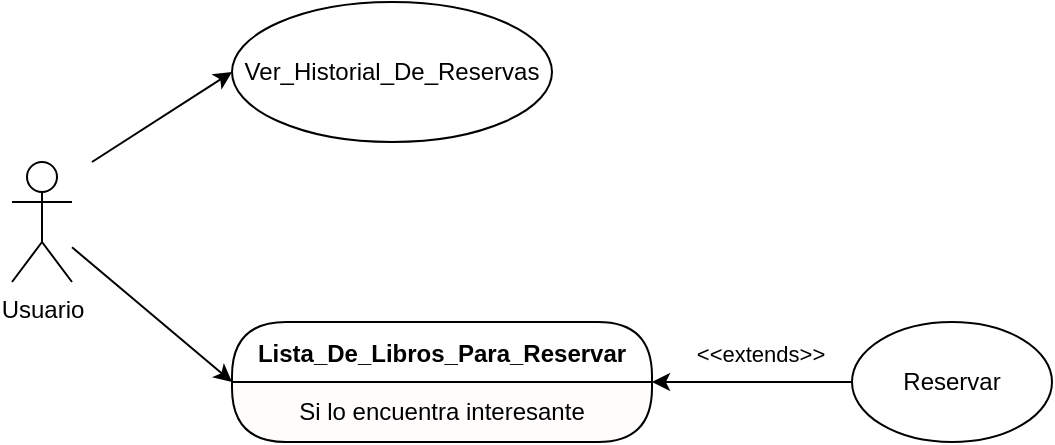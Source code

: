 <mxfile version="21.3.8" type="google" pages="4">
  <diagram name="Diagrama" id="8bbd0ywaLyHZ3J73YPNQ">
    <mxGraphModel grid="1" page="1" gridSize="10" guides="1" tooltips="1" connect="1" arrows="1" fold="1" pageScale="1" pageWidth="827" pageHeight="1169" math="0" shadow="0">
      <root>
        <object label="" id="0">
          <mxCell />
        </object>
        <mxCell id="1" parent="0" />
        <mxCell id="rlP28RDaj0d5bKgRM90T-1" value="Usuario" style="shape=umlActor;verticalLabelPosition=bottom;verticalAlign=top;html=1;outlineConnect=0;" vertex="1" parent="1">
          <mxGeometry x="70" y="300" width="30" height="60" as="geometry" />
        </mxCell>
        <mxCell id="rlP28RDaj0d5bKgRM90T-2" value="Ver_Historial_De_Reservas" style="ellipse;whiteSpace=wrap;html=1;" vertex="1" parent="1">
          <mxGeometry x="180" y="220" width="160" height="70" as="geometry" />
        </mxCell>
        <mxCell id="rlP28RDaj0d5bKgRM90T-5" value="Reservar" style="ellipse;whiteSpace=wrap;html=1;" vertex="1" parent="1">
          <mxGeometry x="490" y="380" width="100" height="60" as="geometry" />
        </mxCell>
        <mxCell id="rlP28RDaj0d5bKgRM90T-9" value="Lista_De_Libros_Para_Reservar" style="swimlane;fontStyle=1;align=center;verticalAlign=middle;childLayout=stackLayout;horizontal=1;startSize=30;horizontalStack=0;resizeParent=0;resizeLast=1;container=0;collapsible=0;rounded=1;arcSize=30;swimlaneFillColor=#FFFCFC;dropTarget=0;" vertex="1" parent="1">
          <mxGeometry x="180" y="380" width="210" height="60" as="geometry" />
        </mxCell>
        <mxCell id="rlP28RDaj0d5bKgRM90T-10" value="Si lo encuentra interesante" style="text;html=1;strokeColor=none;fillColor=none;align=center;verticalAlign=middle;spacingLeft=4;spacingRight=4;whiteSpace=wrap;overflow=hidden;rotatable=0;fontColor=#000000;" vertex="1" parent="rlP28RDaj0d5bKgRM90T-9">
          <mxGeometry y="30" width="210" height="30" as="geometry" />
        </mxCell>
        <mxCell id="rlP28RDaj0d5bKgRM90T-11" value="si quiere" style="text;html=1;strokeColor=none;fillColor=none;align=center;verticalAlign=middle;spacingLeft=4;spacingRight=4;whiteSpace=wrap;overflow=hidden;rotatable=0;fontColor=#000000;" vertex="1" parent="rlP28RDaj0d5bKgRM90T-9">
          <mxGeometry y="60" width="210" as="geometry" />
        </mxCell>
        <mxCell id="rlP28RDaj0d5bKgRM90T-12" value="" style="endArrow=classic;html=1;rounded=0;exitX=0;exitY=0.5;exitDx=0;exitDy=0;entryX=1;entryY=0;entryDx=0;entryDy=0;" edge="1" parent="1" source="rlP28RDaj0d5bKgRM90T-5" target="rlP28RDaj0d5bKgRM90T-10">
          <mxGeometry width="50" height="50" relative="1" as="geometry">
            <mxPoint x="450" y="350" as="sourcePoint" />
            <mxPoint x="500" y="300" as="targetPoint" />
          </mxGeometry>
        </mxCell>
        <mxCell id="rlP28RDaj0d5bKgRM90T-13" value="&amp;lt;&amp;lt;extends&amp;gt;&amp;gt;" style="edgeLabel;html=1;align=center;verticalAlign=middle;resizable=0;points=[];" connectable="0" vertex="1" parent="1">
          <mxGeometry x="449.996" y="400.0" as="geometry">
            <mxPoint x="-6" y="-4" as="offset" />
          </mxGeometry>
        </mxCell>
        <mxCell id="rlP28RDaj0d5bKgRM90T-14" value="" style="endArrow=classic;html=1;rounded=0;entryX=0;entryY=0.5;entryDx=0;entryDy=0;" edge="1" parent="1" target="rlP28RDaj0d5bKgRM90T-2">
          <mxGeometry width="50" height="50" relative="1" as="geometry">
            <mxPoint x="110" y="300" as="sourcePoint" />
            <mxPoint x="80" y="310" as="targetPoint" />
          </mxGeometry>
        </mxCell>
        <mxCell id="rlP28RDaj0d5bKgRM90T-15" value="" style="endArrow=classic;html=1;rounded=0;entryX=0;entryY=0;entryDx=0;entryDy=0;" edge="1" parent="1" source="rlP28RDaj0d5bKgRM90T-1" target="rlP28RDaj0d5bKgRM90T-10">
          <mxGeometry width="50" height="50" relative="1" as="geometry">
            <mxPoint x="120" y="370" as="sourcePoint" />
            <mxPoint x="190" y="265" as="targetPoint" />
          </mxGeometry>
        </mxCell>
      </root>
    </mxGraphModel>
  </diagram>
  <diagram id="5Tt-wHoTVm6kTGx1YyK-" name="Interfaz Historial Reservas">
    <mxGraphModel grid="1" page="1" gridSize="10" guides="1" tooltips="1" connect="1" arrows="1" fold="1" pageScale="1" pageWidth="827" pageHeight="1169" math="0" shadow="0">
      <root>
        <mxCell id="0" />
        <mxCell id="1" parent="0" />
        <mxCell id="G_y9MyFMC9i7A-GmETFA-1" value="BIBLIOTECA" style="text;html=1;align=center;verticalAlign=middle;resizable=0;points=[];autosize=1;strokeColor=none;fillColor=none;spacing=2;fontSize=20;fontStyle=1" vertex="1" parent="1">
          <mxGeometry x="295" y="70" width="150" height="40" as="geometry" />
        </mxCell>
        <mxCell id="G_y9MyFMC9i7A-GmETFA-2" value="Gestión de Reservas" style="rounded=1;whiteSpace=wrap;html=1;" vertex="1" parent="1">
          <mxGeometry x="150" y="150" width="90" height="30" as="geometry" />
        </mxCell>
        <mxCell id="G_y9MyFMC9i7A-GmETFA-3" value="Reseñas" style="rounded=1;whiteSpace=wrap;html=1;" vertex="1" parent="1">
          <mxGeometry x="280" y="150" width="80" height="30" as="geometry" />
        </mxCell>
        <mxCell id="G_y9MyFMC9i7A-GmETFA-4" value="Panel de Amigos" style="rounded=1;whiteSpace=wrap;html=1;" vertex="1" parent="1">
          <mxGeometry x="400" y="150" width="90" height="30" as="geometry" />
        </mxCell>
        <mxCell id="G_y9MyFMC9i7A-GmETFA-5" value="Foros" style="rounded=1;whiteSpace=wrap;html=1;" vertex="1" parent="1">
          <mxGeometry x="530" y="150" width="80" height="30" as="geometry" />
        </mxCell>
        <mxCell id="G_y9MyFMC9i7A-GmETFA-7" value="Libro 1" style="text;html=1;align=center;verticalAlign=middle;resizable=0;points=[];autosize=1;strokeColor=none;fillColor=none;" vertex="1" parent="1">
          <mxGeometry x="220" y="288" width="60" height="30" as="geometry" />
        </mxCell>
        <mxCell id="G_y9MyFMC9i7A-GmETFA-8" value="Libro 2" style="text;html=1;align=center;verticalAlign=middle;resizable=0;points=[];autosize=1;strokeColor=none;fillColor=none;" vertex="1" parent="1">
          <mxGeometry x="220" y="330" width="60" height="30" as="geometry" />
        </mxCell>
        <mxCell id="G_y9MyFMC9i7A-GmETFA-9" value="Libro 3" style="text;html=1;align=center;verticalAlign=middle;resizable=0;points=[];autosize=1;strokeColor=none;fillColor=none;" vertex="1" parent="1">
          <mxGeometry x="220" y="372" width="60" height="30" as="geometry" />
        </mxCell>
        <mxCell id="G_y9MyFMC9i7A-GmETFA-12" value="Historial de reservas" style="text;html=1;align=center;verticalAlign=middle;resizable=0;points=[];autosize=1;strokeColor=none;fillColor=none;fontSize=14;fontStyle=1" vertex="1" parent="1">
          <mxGeometry x="160" y="238" width="160" height="30" as="geometry" />
        </mxCell>
        <mxCell id="G_y9MyFMC9i7A-GmETFA-14" value="3/05/2313" style="text;html=1;align=center;verticalAlign=middle;resizable=0;points=[];autosize=1;strokeColor=none;fillColor=none;" vertex="1" parent="1">
          <mxGeometry x="300" y="288" width="80" height="30" as="geometry" />
        </mxCell>
        <mxCell id="G_y9MyFMC9i7A-GmETFA-15" value="3/05/2340" style="text;html=1;align=center;verticalAlign=middle;resizable=0;points=[];autosize=1;strokeColor=none;fillColor=none;" vertex="1" parent="1">
          <mxGeometry x="300" y="330" width="80" height="30" as="geometry" />
        </mxCell>
        <mxCell id="G_y9MyFMC9i7A-GmETFA-16" value="3/05/2432" style="text;html=1;align=center;verticalAlign=middle;resizable=0;points=[];autosize=1;strokeColor=none;fillColor=none;" vertex="1" parent="1">
          <mxGeometry x="300" y="372" width="80" height="30" as="geometry" />
        </mxCell>
        <mxCell id="aRdNdRQWxRqsHX5gGlEQ-2" value="" style="swimlane;startSize=0;" vertex="1" parent="1">
          <mxGeometry x="140" y="70" width="480" height="340" as="geometry" />
        </mxCell>
      </root>
    </mxGraphModel>
  </diagram>
  <diagram id="NUo6D5zrEw9QIr_jhlUB" name="Interfaz Gestión Reservas">
    <mxGraphModel grid="1" page="1" gridSize="10" guides="1" tooltips="1" connect="1" arrows="1" fold="1" pageScale="1" pageWidth="827" pageHeight="1169" math="0" shadow="0">
      <root>
        <mxCell id="0" />
        <mxCell id="1" parent="0" />
        <mxCell id="qRXmNHUty-KZhROUL5ia-1" value="BIBLIOTECA" style="text;html=1;align=center;verticalAlign=middle;resizable=0;points=[];autosize=1;strokeColor=none;fillColor=none;spacing=2;fontSize=20;" vertex="1" parent="1">
          <mxGeometry x="300" y="70" width="140" height="40" as="geometry" />
        </mxCell>
        <mxCell id="7oV5ZRDfgetHmNQK-MwS-1" value="Reseñas" style="rounded=1;whiteSpace=wrap;html=1;" vertex="1" parent="1">
          <mxGeometry x="205" y="130" width="80" height="30" as="geometry" />
        </mxCell>
        <mxCell id="7oV5ZRDfgetHmNQK-MwS-2" value="Panel de Amigos" style="rounded=1;whiteSpace=wrap;html=1;" vertex="1" parent="1">
          <mxGeometry x="325" y="130" width="90" height="30" as="geometry" />
        </mxCell>
        <mxCell id="7oV5ZRDfgetHmNQK-MwS-3" value="Foros" style="rounded=1;whiteSpace=wrap;html=1;" vertex="1" parent="1">
          <mxGeometry x="455" y="130" width="80" height="30" as="geometry" />
        </mxCell>
        <mxCell id="7oV5ZRDfgetHmNQK-MwS-4" value="Historial de Reservas" style="rounded=1;whiteSpace=wrap;html=1;" vertex="1" parent="1">
          <mxGeometry x="250" y="220" width="90" height="40" as="geometry" />
        </mxCell>
        <mxCell id="7oV5ZRDfgetHmNQK-MwS-5" value="Lista De Libros Para Reservar" style="rounded=1;whiteSpace=wrap;html=1;" vertex="1" parent="1">
          <mxGeometry x="380" y="220" width="100" height="40" as="geometry" />
        </mxCell>
        <mxCell id="EkbWd76cEF9XptEN2_Kv-1" value="" style="swimlane;startSize=0;" vertex="1" parent="1">
          <mxGeometry x="190" y="70" width="360" height="210" as="geometry" />
        </mxCell>
        <mxCell id="o6F-XkVIaaeLTKnXEN43-1" value="BIBLIOTECA" style="text;html=1;align=center;verticalAlign=middle;resizable=0;points=[];autosize=1;strokeColor=none;fillColor=none;spacing=2;fontSize=20;fontStyle=1" vertex="1" parent="1">
          <mxGeometry x="295" y="70" width="150" height="40" as="geometry" />
        </mxCell>
      </root>
    </mxGraphModel>
  </diagram>
  <diagram id="BTqqGAkG0Jk1rDJaKmj_" name="Interfaz Lista de libros para reservar">
    <mxGraphModel grid="1" page="1" gridSize="10" guides="1" tooltips="1" connect="1" arrows="1" fold="1" pageScale="1" pageWidth="827" pageHeight="1169" math="0" shadow="0">
      <root>
        <mxCell id="0" />
        <mxCell id="1" parent="0" />
        <mxCell id="JcSEJUpzbXPJIjaxoFjp-1" value="BIBLIOTECA" style="text;html=1;align=center;verticalAlign=middle;resizable=0;points=[];autosize=1;strokeColor=none;fillColor=none;spacing=2;fontSize=20;" vertex="1" parent="1">
          <mxGeometry x="300" y="70" width="140" height="40" as="geometry" />
        </mxCell>
        <mxCell id="JcSEJUpzbXPJIjaxoFjp-2" value="Gestión de Reservas" style="rounded=1;whiteSpace=wrap;html=1;" vertex="1" parent="1">
          <mxGeometry x="150" y="150" width="90" height="30" as="geometry" />
        </mxCell>
        <mxCell id="JcSEJUpzbXPJIjaxoFjp-3" value="Reseñas" style="rounded=1;whiteSpace=wrap;html=1;" vertex="1" parent="1">
          <mxGeometry x="280" y="150" width="80" height="30" as="geometry" />
        </mxCell>
        <mxCell id="JcSEJUpzbXPJIjaxoFjp-4" value="Panel de Amigos" style="rounded=1;whiteSpace=wrap;html=1;" vertex="1" parent="1">
          <mxGeometry x="400" y="150" width="90" height="30" as="geometry" />
        </mxCell>
        <mxCell id="JcSEJUpzbXPJIjaxoFjp-5" value="Foros" style="rounded=1;whiteSpace=wrap;html=1;" vertex="1" parent="1">
          <mxGeometry x="530" y="150" width="80" height="30" as="geometry" />
        </mxCell>
        <mxCell id="cu7gCCw_qnAfsGFmk6as-1" value="Libro 1" style="whiteSpace=wrap;html=1;aspect=fixed;" vertex="1" parent="1">
          <mxGeometry x="310" y="268" width="80" height="80" as="geometry" />
        </mxCell>
        <mxCell id="cu7gCCw_qnAfsGFmk6as-2" value="Libro 2" style="whiteSpace=wrap;html=1;aspect=fixed;" vertex="1" parent="1">
          <mxGeometry x="414" y="268" width="80" height="80" as="geometry" />
        </mxCell>
        <mxCell id="cu7gCCw_qnAfsGFmk6as-3" value="Libro 3" style="whiteSpace=wrap;html=1;aspect=fixed;" vertex="1" parent="1">
          <mxGeometry x="310" y="370" width="80" height="80" as="geometry" />
        </mxCell>
        <mxCell id="cu7gCCw_qnAfsGFmk6as-4" value="Libro 4" style="whiteSpace=wrap;html=1;aspect=fixed;" vertex="1" parent="1">
          <mxGeometry x="414" y="370" width="80" height="80" as="geometry" />
        </mxCell>
        <mxCell id="PjueX5fiU9c1BirmmiBM-1" value="BIBLIOTECA" style="text;html=1;align=center;verticalAlign=middle;resizable=0;points=[];autosize=1;strokeColor=none;fillColor=none;spacing=2;fontSize=20;fontStyle=1" vertex="1" parent="1">
          <mxGeometry x="295" y="70" width="150" height="40" as="geometry" />
        </mxCell>
        <mxCell id="N-Bs53Nd0TtaTcBhQkkB-1" value="" style="swimlane;startSize=0;" vertex="1" parent="1">
          <mxGeometry x="140" y="70" width="480" height="400" as="geometry" />
        </mxCell>
        <mxCell id="ZvS0-msSuYbkc4ycHzPX-1" value="Libros disponibles para reservar" style="text;html=1;align=center;verticalAlign=middle;resizable=0;points=[];autosize=1;strokeColor=none;fillColor=none;fontSize=14;fontStyle=1" vertex="1" parent="N-Bs53Nd0TtaTcBhQkkB-1">
          <mxGeometry x="10" y="150" width="240" height="30" as="geometry" />
        </mxCell>
      </root>
    </mxGraphModel>
  </diagram>
</mxfile>
